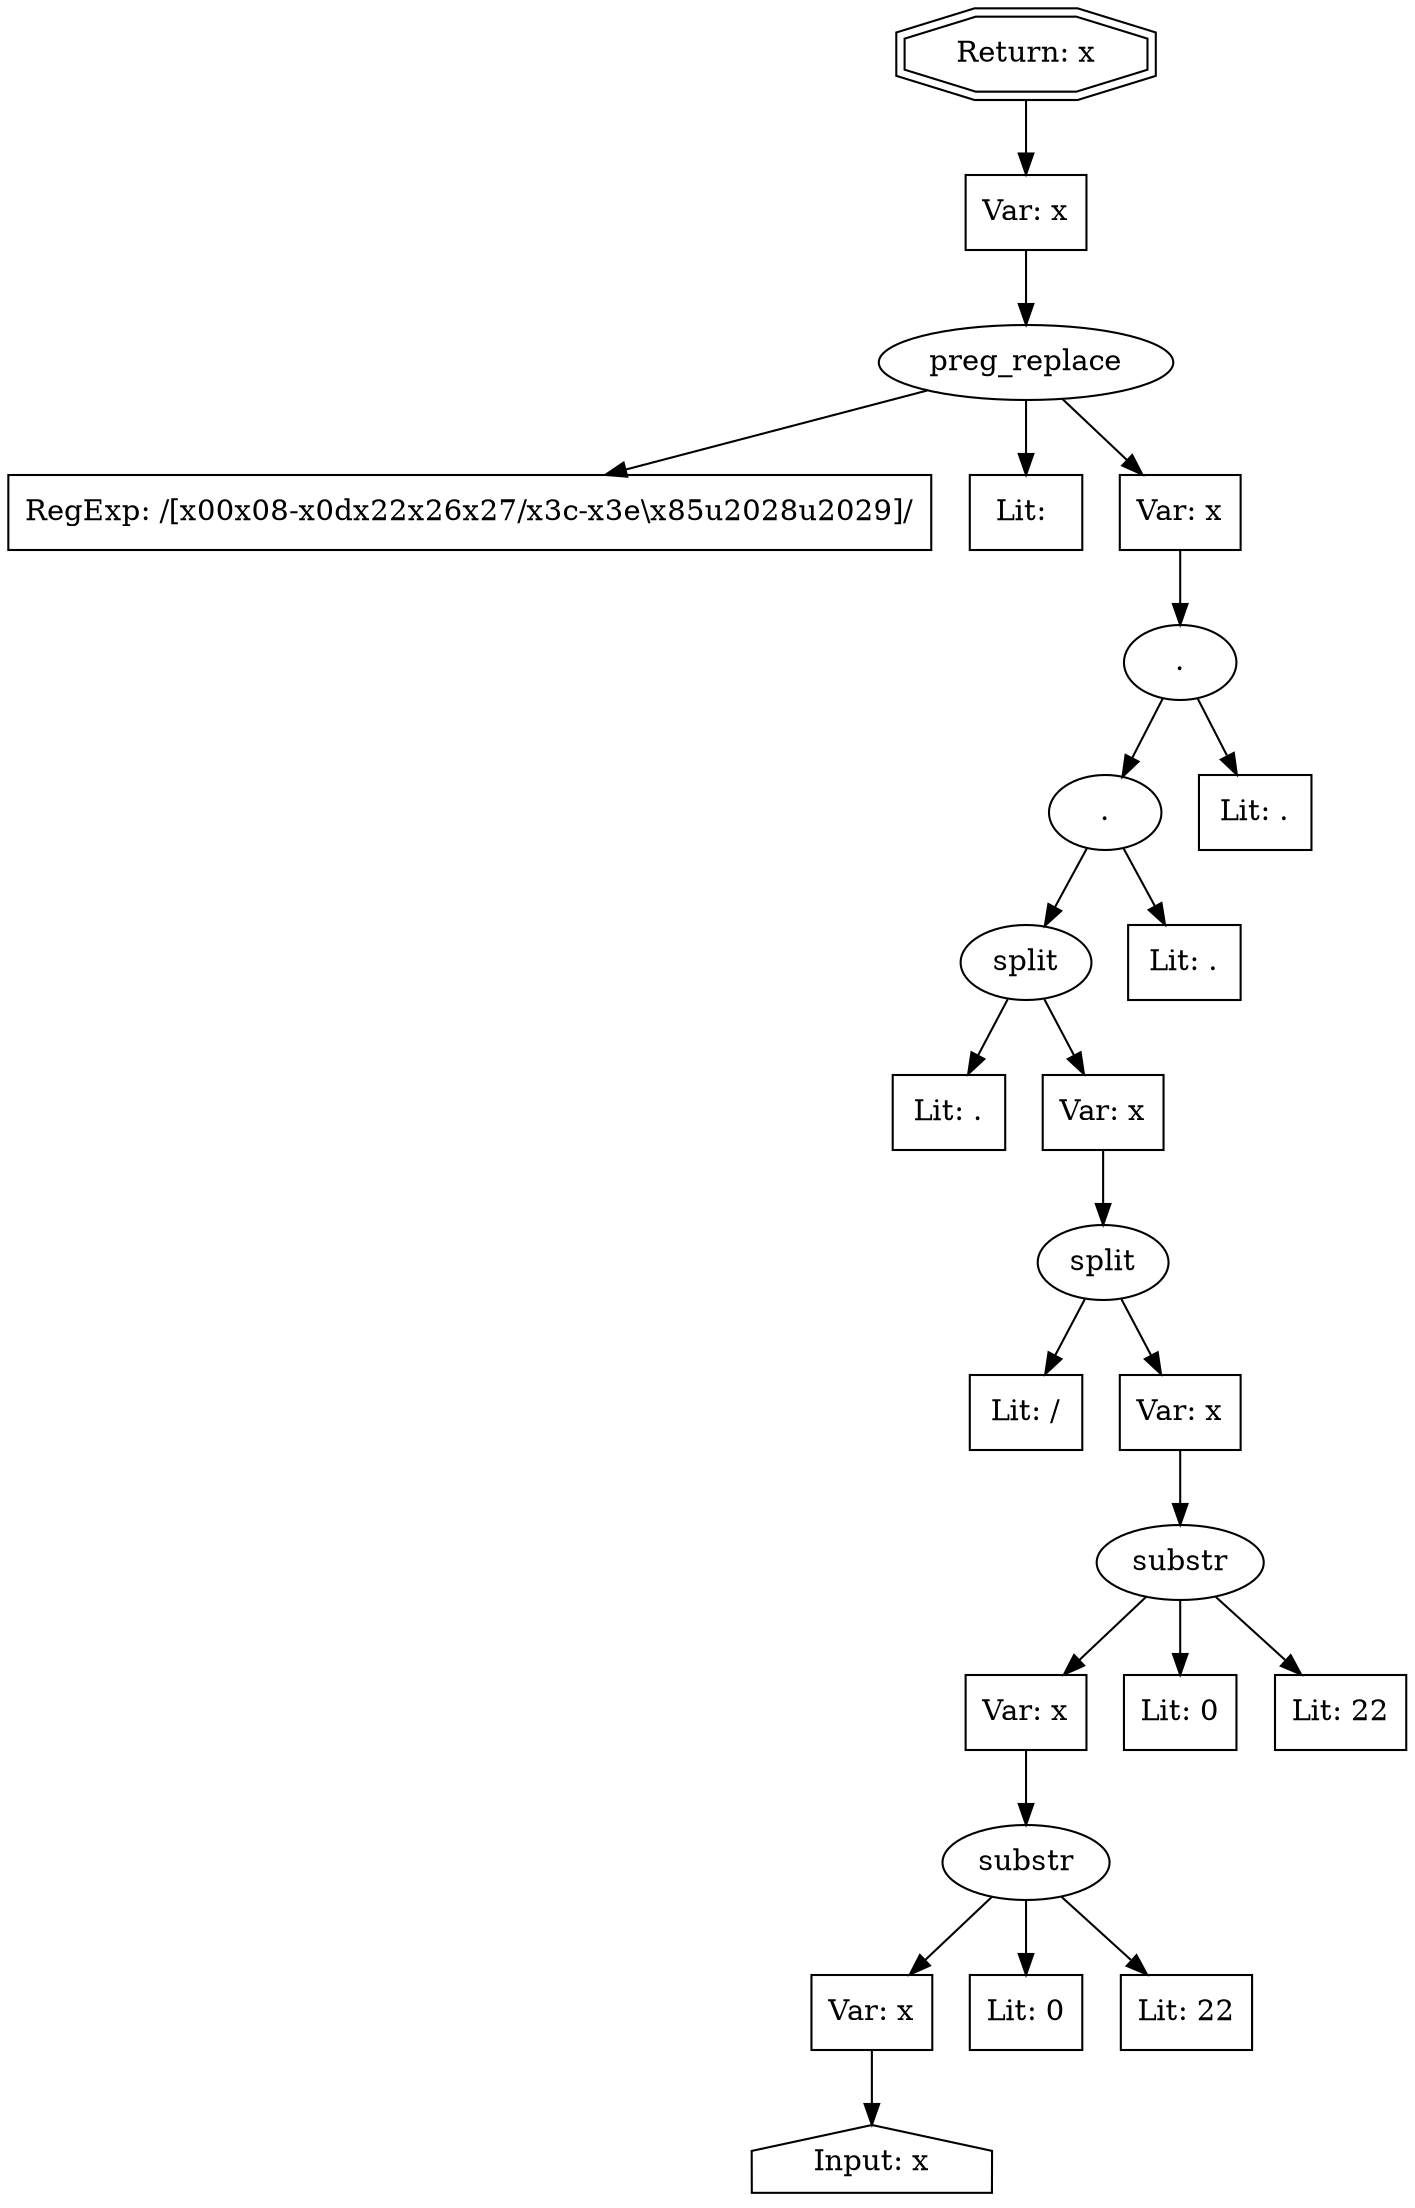 // Finding: 7ac6bc16-6db1-41e5-a8db-c5f6277f6876
// Finding.url: https://example21.com/about/#";};});taintfoxLog('64711683eaa14b928426a5ec2b2d68aa')//
// Finding.parentloc: https://example21.com/about/#";};});taintfoxLog('64711683eaa14b928426a5ec2b2d68aa')//
// Finding.domain: example21.com
// Finding.base_domain: example21.com
// Finding.source: location.href
// Finding.sink: eval
// Sanitizer.score: 8
// Sanitizer.name: kd[7]
// Sanitizer.location: https://www.example22.com/gtm.js?id=GTM-W5SR4XD - kd[7]:2528:426
// Finding.begin: 118
// Finding.end: 121
// Finding.original_uuid: fd57a705-8968-4815-bf78-8039eb661866
// Finding.TwentyFiveMillionFlowsId: 1588107044
// Finding.script: https://www.example22.com/gtm.js?id=GTM-W5SR4XD
// Finding.line: 3
// Exploit.uuid: 64711683-eaa1-4b92-8426-a5ec2b2d68aa
// Exploit.success: false
// Exploit.status: validated
// Exploit.method: C
// Exploit.type: js
// Exploit.token: Literal
// Exploit.content: =; Path=/; Expires=Thu, 01 Jan 1970 00:00:01 GMT;Domain=example21.com
// Exploit.quote_type: None
// Exploit.tag: None
// Exploit.break_out: ";};});
// Exploit.break_in: //
// Exploit.payload: ";};});taintfoxLog(1)//
// Exploit.begin_taint_url: 8
// Exploit.end_taint_url: 11
// Exploit.replace_begin_url: 22
// Exploit.replace_end_url: 22
// Exploit.replace_begin_param: 121
// Exploit.replace_end_param: 121
// Issues.LargestEncodeAttrStringChain: 0
// Issues.LargestTextFragmentEncodeChainLength: 0
// Issues.HasApproximation: true
// Issues.HasMissingImplementation: false
// Issues.HasInfiniteRegexWithFunctionReplacer: false
// Issues.MergedSplitAndJoins: false
// Issues.HasUrlInRhsOfReplace: false
// Issues.HasUrlInLhsOfReplace: false
// Issues.HasCookieValueInLhsOfreplace: false
// Issues.HasCookieValueInRhsOfreplace: false
// Issues.HasCookieValueInMatchPattern: false
// Issues.HasCookieValueInExecPattern: false
// Issues.RemovedLRConcats: false
// Issues.RemovedReplaceArtifacts: false
// Issues.HasUrlInMatchPattern: false
// Issues.HasUrlInExecPattern: false
// Issues.RemovedNOPreplaces: false
// Issues.Known_sanitizer: false
// DepGraph.hash: 254382600
// DepGraph.sanitizer_hash: -723595097
// Approximated Implementation for: replace([\x00\x08-\x0d\x22\x26\x27\/\x3c-\x3e\\\x85\u2028\u2029]/g: 1, s: 0, u: 0, m: 0, i: 0 [escapes(<: 1, >: 1, &: 1, ": 1, ': 1, /: 1, \: 1, =: 1), function_rhs: true], 'function(a){return ud[a]}') - Other Exception: ReferenceError: ud is not defined 
digraph cfg {
n0 [shape=house, label="Input: x"];
n1 [shape=ellipse, label="substr"];
n2 [shape=box, label="Var: x"];
n3 [shape=box, label="Lit: 0"];
n4 [shape=box, label="Lit: 22"];
n5 [shape=ellipse, label="substr"];
n6 [shape=box, label="Var: x"];
n7 [shape=box, label="Lit: 0"];
n8 [shape=box, label="Lit: 22"];
n9 [shape=ellipse, label="split"];
n10 [shape=box, label="Lit: /"];
n11 [shape=box, label="Var: x"];
n12 [shape=ellipse, label="split"];
n13 [shape=box, label="Lit: ."];
n14 [shape=box, label="Var: x"];
n15 [shape=ellipse, label="."];
n16 [shape=box, label="Lit: ."];
n17 [shape=ellipse, label="."];
n18 [shape=box, label="Lit: ."];
n19 [shape=ellipse, label="preg_replace"];
n20 [shape=box, label="RegExp: /[\x00\x08-\x0d\x22\x26\x27\/\x3c-\x3e\\\x85\u2028\u2029]/"];
n21 [shape=box, label="Lit: "];
n22 [shape=box, label="Var: x"];
n23 [shape=box, label="Var: x"];
n24 [shape=doubleoctagon, label="Return: x"];
n2 -> n0;
n1 -> n2;
n1 -> n3;
n1 -> n4;
n6 -> n1;
n5 -> n6;
n5 -> n7;
n5 -> n8;
n11 -> n5;
n9 -> n10;
n9 -> n11;
n14 -> n9;
n12 -> n13;
n12 -> n14;
n15 -> n16;
n15 -> n12;
n17 -> n15;
n17 -> n18;
n22 -> n17;
n19 -> n20;
n19 -> n21;
n19 -> n22;
n23 -> n19;
n24 -> n23;
}